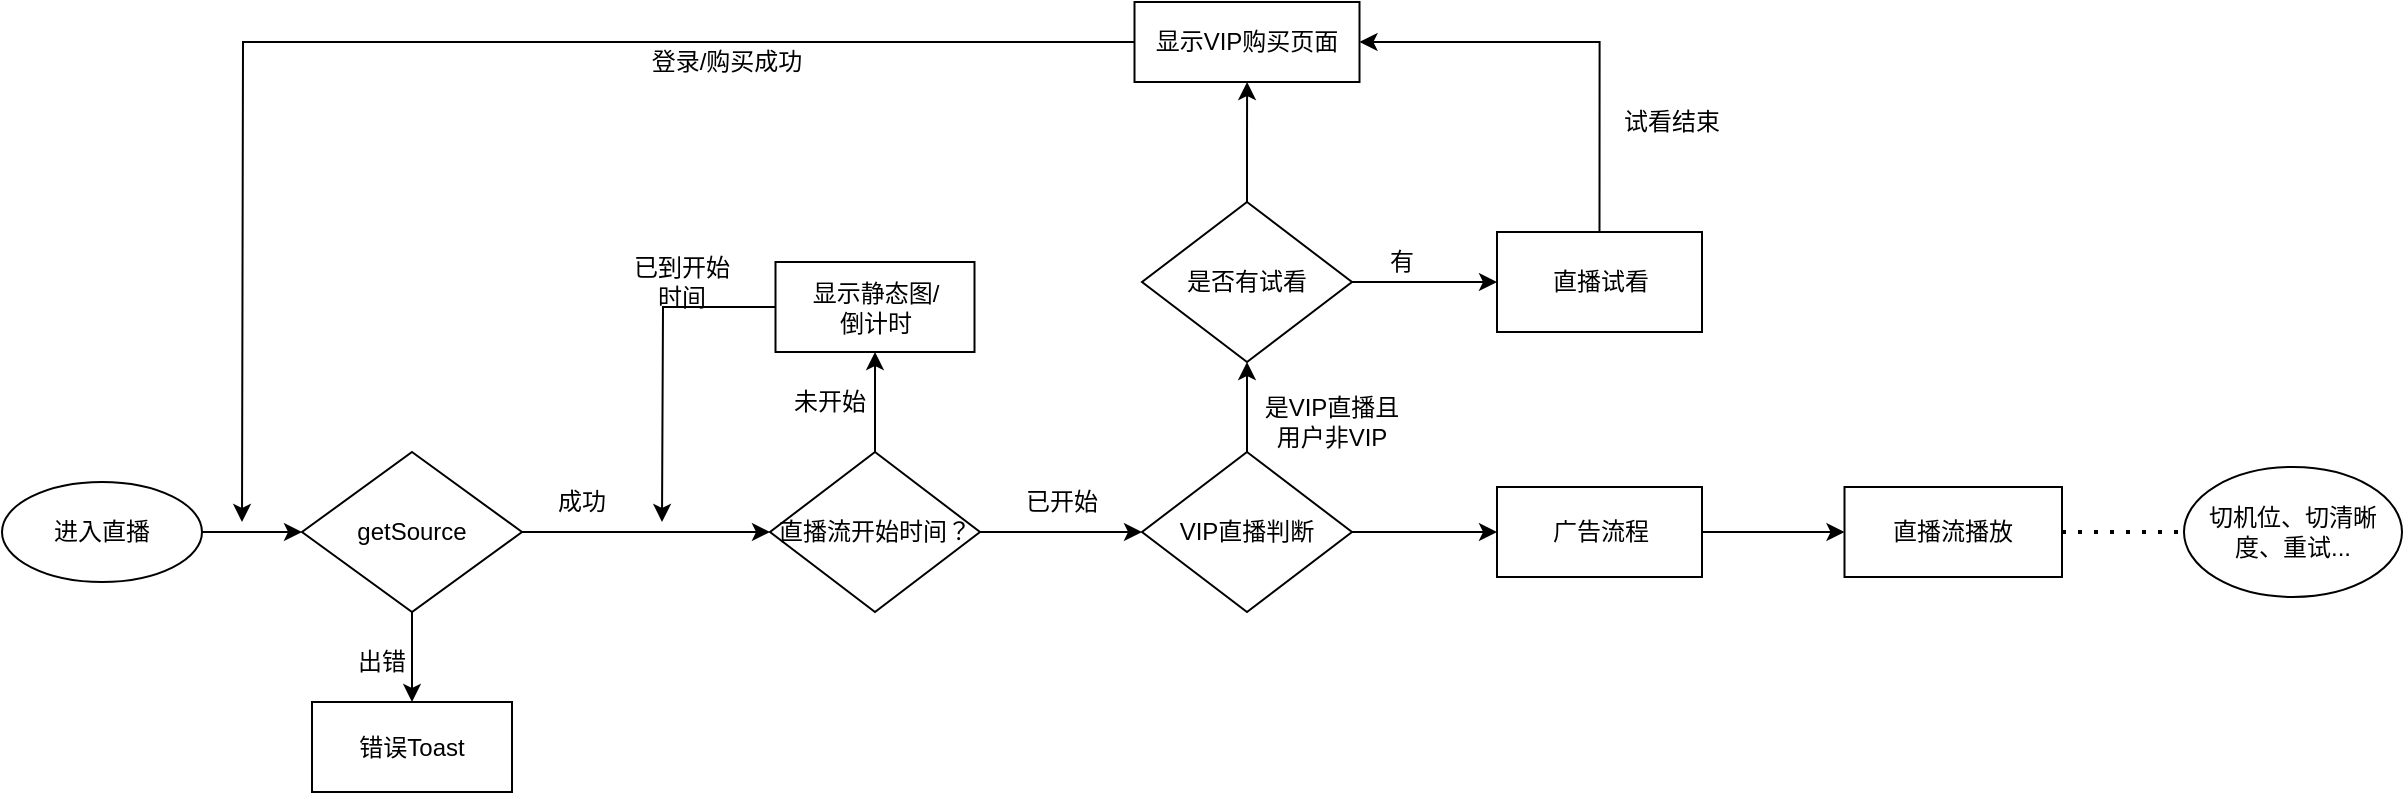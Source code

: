 <mxfile version="13.6.1" type="github">
  <diagram id="2OXI6O-XJ7MYEXT4vesG" name="Page-1">
    <mxGraphModel dx="1086" dy="811" grid="1" gridSize="10" guides="1" tooltips="1" connect="1" arrows="1" fold="1" page="1" pageScale="1" pageWidth="827" pageHeight="1169" math="0" shadow="0">
      <root>
        <mxCell id="0" />
        <mxCell id="1" parent="0" />
        <mxCell id="EhUhwq3Z8NeJpmtDHSab-3" value="" style="edgeStyle=orthogonalEdgeStyle;rounded=0;orthogonalLoop=1;jettySize=auto;html=1;entryX=0;entryY=0.5;entryDx=0;entryDy=0;" edge="1" parent="1" source="EhUhwq3Z8NeJpmtDHSab-1">
          <mxGeometry relative="1" as="geometry">
            <mxPoint x="180" y="335" as="targetPoint" />
          </mxGeometry>
        </mxCell>
        <mxCell id="EhUhwq3Z8NeJpmtDHSab-1" value="进入直播" style="ellipse;whiteSpace=wrap;html=1;" vertex="1" parent="1">
          <mxGeometry x="30" y="310" width="100" height="50" as="geometry" />
        </mxCell>
        <mxCell id="EhUhwq3Z8NeJpmtDHSab-7" value="错误Toast" style="rounded=0;whiteSpace=wrap;html=1;" vertex="1" parent="1">
          <mxGeometry x="185" y="420" width="100" height="45" as="geometry" />
        </mxCell>
        <mxCell id="EhUhwq3Z8NeJpmtDHSab-9" value="出错" style="text;html=1;strokeColor=none;fillColor=none;align=center;verticalAlign=middle;whiteSpace=wrap;rounded=0;" vertex="1" parent="1">
          <mxGeometry x="200" y="390" width="40" height="20" as="geometry" />
        </mxCell>
        <mxCell id="EhUhwq3Z8NeJpmtDHSab-13" style="edgeStyle=orthogonalEdgeStyle;rounded=0;orthogonalLoop=1;jettySize=auto;html=1;exitX=0.5;exitY=1;exitDx=0;exitDy=0;entryX=0.5;entryY=0;entryDx=0;entryDy=0;" edge="1" parent="1" source="EhUhwq3Z8NeJpmtDHSab-10" target="EhUhwq3Z8NeJpmtDHSab-7">
          <mxGeometry relative="1" as="geometry" />
        </mxCell>
        <mxCell id="EhUhwq3Z8NeJpmtDHSab-15" value="" style="edgeStyle=orthogonalEdgeStyle;rounded=0;orthogonalLoop=1;jettySize=auto;html=1;" edge="1" parent="1" source="EhUhwq3Z8NeJpmtDHSab-10" target="EhUhwq3Z8NeJpmtDHSab-14">
          <mxGeometry relative="1" as="geometry" />
        </mxCell>
        <mxCell id="EhUhwq3Z8NeJpmtDHSab-10" value="getSource" style="rhombus;whiteSpace=wrap;html=1;" vertex="1" parent="1">
          <mxGeometry x="180" y="295" width="110" height="80" as="geometry" />
        </mxCell>
        <mxCell id="EhUhwq3Z8NeJpmtDHSab-20" style="edgeStyle=orthogonalEdgeStyle;rounded=0;orthogonalLoop=1;jettySize=auto;html=1;exitX=0.5;exitY=0;exitDx=0;exitDy=0;entryX=0.5;entryY=1;entryDx=0;entryDy=0;" edge="1" parent="1" source="EhUhwq3Z8NeJpmtDHSab-14" target="EhUhwq3Z8NeJpmtDHSab-17">
          <mxGeometry relative="1" as="geometry" />
        </mxCell>
        <mxCell id="EhUhwq3Z8NeJpmtDHSab-25" value="" style="edgeStyle=orthogonalEdgeStyle;rounded=0;orthogonalLoop=1;jettySize=auto;html=1;entryX=0;entryY=0.5;entryDx=0;entryDy=0;" edge="1" parent="1" source="EhUhwq3Z8NeJpmtDHSab-14" target="EhUhwq3Z8NeJpmtDHSab-26">
          <mxGeometry relative="1" as="geometry">
            <mxPoint x="591.5" y="335" as="targetPoint" />
          </mxGeometry>
        </mxCell>
        <mxCell id="EhUhwq3Z8NeJpmtDHSab-14" value="直播流开始时间？" style="rhombus;whiteSpace=wrap;html=1;" vertex="1" parent="1">
          <mxGeometry x="414" y="295" width="105" height="80" as="geometry" />
        </mxCell>
        <mxCell id="EhUhwq3Z8NeJpmtDHSab-16" value="成功" style="text;html=1;strokeColor=none;fillColor=none;align=center;verticalAlign=middle;whiteSpace=wrap;rounded=0;" vertex="1" parent="1">
          <mxGeometry x="300" y="310" width="40" height="20" as="geometry" />
        </mxCell>
        <mxCell id="EhUhwq3Z8NeJpmtDHSab-22" style="edgeStyle=orthogonalEdgeStyle;rounded=0;orthogonalLoop=1;jettySize=auto;html=1;" edge="1" parent="1" source="EhUhwq3Z8NeJpmtDHSab-17">
          <mxGeometry relative="1" as="geometry">
            <mxPoint x="360" y="330" as="targetPoint" />
          </mxGeometry>
        </mxCell>
        <mxCell id="EhUhwq3Z8NeJpmtDHSab-17" value="显示静态图/&lt;br&gt;倒计时" style="whiteSpace=wrap;html=1;" vertex="1" parent="1">
          <mxGeometry x="416.75" y="200" width="99.5" height="45" as="geometry" />
        </mxCell>
        <mxCell id="EhUhwq3Z8NeJpmtDHSab-19" value="未开始" style="text;html=1;strokeColor=none;fillColor=none;align=center;verticalAlign=middle;whiteSpace=wrap;rounded=0;" vertex="1" parent="1">
          <mxGeometry x="424" y="260" width="40" height="20" as="geometry" />
        </mxCell>
        <mxCell id="EhUhwq3Z8NeJpmtDHSab-23" value="已到开始时间" style="text;html=1;strokeColor=none;fillColor=none;align=center;verticalAlign=middle;whiteSpace=wrap;rounded=0;" vertex="1" parent="1">
          <mxGeometry x="340" y="200" width="60" height="20" as="geometry" />
        </mxCell>
        <mxCell id="EhUhwq3Z8NeJpmtDHSab-28" value="" style="edgeStyle=orthogonalEdgeStyle;rounded=0;orthogonalLoop=1;jettySize=auto;html=1;entryX=0.5;entryY=1;entryDx=0;entryDy=0;" edge="1" parent="1" source="EhUhwq3Z8NeJpmtDHSab-26" target="EhUhwq3Z8NeJpmtDHSab-32">
          <mxGeometry relative="1" as="geometry">
            <mxPoint x="653" y="240" as="targetPoint" />
          </mxGeometry>
        </mxCell>
        <mxCell id="EhUhwq3Z8NeJpmtDHSab-45" value="" style="edgeStyle=orthogonalEdgeStyle;rounded=0;orthogonalLoop=1;jettySize=auto;html=1;" edge="1" parent="1" source="EhUhwq3Z8NeJpmtDHSab-26" target="EhUhwq3Z8NeJpmtDHSab-44">
          <mxGeometry relative="1" as="geometry" />
        </mxCell>
        <mxCell id="EhUhwq3Z8NeJpmtDHSab-26" value="VIP直播判断" style="rhombus;whiteSpace=wrap;html=1;" vertex="1" parent="1">
          <mxGeometry x="600" y="295" width="105" height="80" as="geometry" />
        </mxCell>
        <mxCell id="EhUhwq3Z8NeJpmtDHSab-29" value="已开始" style="text;html=1;strokeColor=none;fillColor=none;align=center;verticalAlign=middle;whiteSpace=wrap;rounded=0;" vertex="1" parent="1">
          <mxGeometry x="540" y="310" width="40" height="20" as="geometry" />
        </mxCell>
        <mxCell id="EhUhwq3Z8NeJpmtDHSab-30" value="是VIP直播且用户非VIP" style="text;html=1;strokeColor=none;fillColor=none;align=center;verticalAlign=middle;whiteSpace=wrap;rounded=0;" vertex="1" parent="1">
          <mxGeometry x="660" y="270" width="70" height="20" as="geometry" />
        </mxCell>
        <mxCell id="EhUhwq3Z8NeJpmtDHSab-34" value="" style="edgeStyle=orthogonalEdgeStyle;rounded=0;orthogonalLoop=1;jettySize=auto;html=1;" edge="1" parent="1" source="EhUhwq3Z8NeJpmtDHSab-32" target="EhUhwq3Z8NeJpmtDHSab-33">
          <mxGeometry relative="1" as="geometry" />
        </mxCell>
        <mxCell id="EhUhwq3Z8NeJpmtDHSab-39" value="" style="edgeStyle=orthogonalEdgeStyle;rounded=0;orthogonalLoop=1;jettySize=auto;html=1;" edge="1" parent="1" source="EhUhwq3Z8NeJpmtDHSab-32" target="EhUhwq3Z8NeJpmtDHSab-38">
          <mxGeometry relative="1" as="geometry" />
        </mxCell>
        <mxCell id="EhUhwq3Z8NeJpmtDHSab-32" value="是否有试看" style="rhombus;whiteSpace=wrap;html=1;" vertex="1" parent="1">
          <mxGeometry x="600" y="170" width="105" height="80" as="geometry" />
        </mxCell>
        <mxCell id="EhUhwq3Z8NeJpmtDHSab-40" style="edgeStyle=orthogonalEdgeStyle;rounded=0;orthogonalLoop=1;jettySize=auto;html=1;exitX=0.5;exitY=0;exitDx=0;exitDy=0;entryX=1;entryY=0.5;entryDx=0;entryDy=0;" edge="1" parent="1" source="EhUhwq3Z8NeJpmtDHSab-33" target="EhUhwq3Z8NeJpmtDHSab-38">
          <mxGeometry relative="1" as="geometry" />
        </mxCell>
        <mxCell id="EhUhwq3Z8NeJpmtDHSab-33" value="直播试看" style="whiteSpace=wrap;html=1;" vertex="1" parent="1">
          <mxGeometry x="777.5" y="185" width="102.5" height="50" as="geometry" />
        </mxCell>
        <mxCell id="EhUhwq3Z8NeJpmtDHSab-37" value="有" style="text;html=1;strokeColor=none;fillColor=none;align=center;verticalAlign=middle;whiteSpace=wrap;rounded=0;" vertex="1" parent="1">
          <mxGeometry x="710" y="190" width="40" height="20" as="geometry" />
        </mxCell>
        <mxCell id="EhUhwq3Z8NeJpmtDHSab-42" style="edgeStyle=orthogonalEdgeStyle;rounded=0;orthogonalLoop=1;jettySize=auto;html=1;exitX=0;exitY=0.5;exitDx=0;exitDy=0;" edge="1" parent="1" source="EhUhwq3Z8NeJpmtDHSab-38">
          <mxGeometry relative="1" as="geometry">
            <mxPoint x="150" y="330" as="targetPoint" />
          </mxGeometry>
        </mxCell>
        <mxCell id="EhUhwq3Z8NeJpmtDHSab-38" value="显示VIP购买页面" style="whiteSpace=wrap;html=1;" vertex="1" parent="1">
          <mxGeometry x="596.25" y="70" width="112.5" height="40" as="geometry" />
        </mxCell>
        <mxCell id="EhUhwq3Z8NeJpmtDHSab-41" value="试看结束" style="text;html=1;strokeColor=none;fillColor=none;align=center;verticalAlign=middle;whiteSpace=wrap;rounded=0;" vertex="1" parent="1">
          <mxGeometry x="840" y="120" width="50" height="20" as="geometry" />
        </mxCell>
        <mxCell id="EhUhwq3Z8NeJpmtDHSab-43" value="登录/购买成功" style="text;html=1;strokeColor=none;fillColor=none;align=center;verticalAlign=middle;whiteSpace=wrap;rounded=0;" vertex="1" parent="1">
          <mxGeometry x="345" y="90" width="95" height="20" as="geometry" />
        </mxCell>
        <mxCell id="EhUhwq3Z8NeJpmtDHSab-47" value="" style="edgeStyle=orthogonalEdgeStyle;rounded=0;orthogonalLoop=1;jettySize=auto;html=1;" edge="1" parent="1" source="EhUhwq3Z8NeJpmtDHSab-44" target="EhUhwq3Z8NeJpmtDHSab-46">
          <mxGeometry relative="1" as="geometry" />
        </mxCell>
        <mxCell id="EhUhwq3Z8NeJpmtDHSab-44" value="广告流程" style="whiteSpace=wrap;html=1;" vertex="1" parent="1">
          <mxGeometry x="777.5" y="312.5" width="102.5" height="45" as="geometry" />
        </mxCell>
        <mxCell id="EhUhwq3Z8NeJpmtDHSab-46" value="直播流播放" style="whiteSpace=wrap;html=1;" vertex="1" parent="1">
          <mxGeometry x="951.25" y="312.5" width="108.75" height="45" as="geometry" />
        </mxCell>
        <mxCell id="EhUhwq3Z8NeJpmtDHSab-48" value="" style="endArrow=none;dashed=1;html=1;dashPattern=1 3;strokeWidth=2;exitX=1;exitY=0.5;exitDx=0;exitDy=0;entryX=0;entryY=0.5;entryDx=0;entryDy=0;" edge="1" parent="1" source="EhUhwq3Z8NeJpmtDHSab-46" target="EhUhwq3Z8NeJpmtDHSab-49">
          <mxGeometry width="50" height="50" relative="1" as="geometry">
            <mxPoint x="1060" y="334.5" as="sourcePoint" />
            <mxPoint x="1110" y="310" as="targetPoint" />
          </mxGeometry>
        </mxCell>
        <mxCell id="EhUhwq3Z8NeJpmtDHSab-49" value="切机位、切清晰度、重试..." style="ellipse;whiteSpace=wrap;html=1;" vertex="1" parent="1">
          <mxGeometry x="1121" y="302.5" width="109" height="65" as="geometry" />
        </mxCell>
      </root>
    </mxGraphModel>
  </diagram>
</mxfile>
